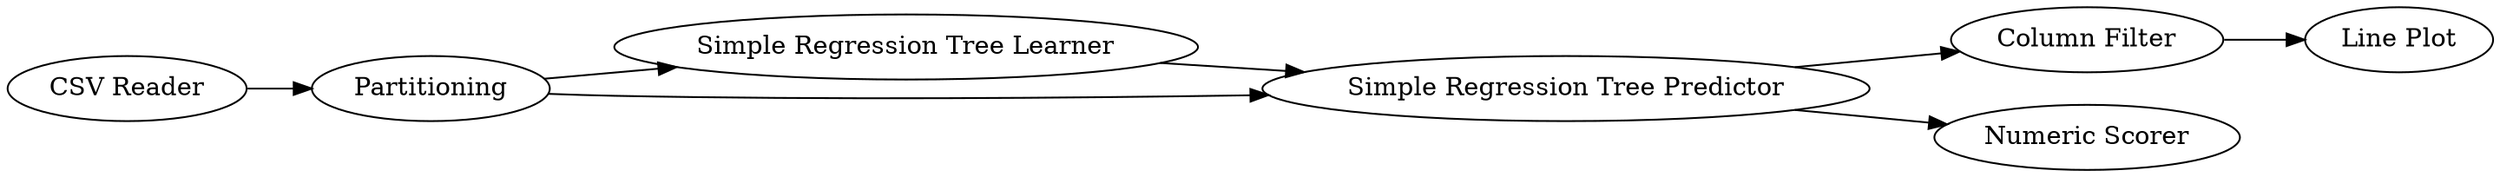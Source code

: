 digraph {
	1 [label="CSV Reader"]
	2 [label=Partitioning]
	3 [label="Simple Regression Tree Learner"]
	4 [label="Simple Regression Tree Predictor"]
	5 [label="Column Filter"]
	6 [label="Line Plot"]
	7 [label="Numeric Scorer"]
	1 -> 2
	2 -> 3
	2 -> 4
	3 -> 4
	4 -> 5
	4 -> 7
	5 -> 6
	rankdir=LR
}
